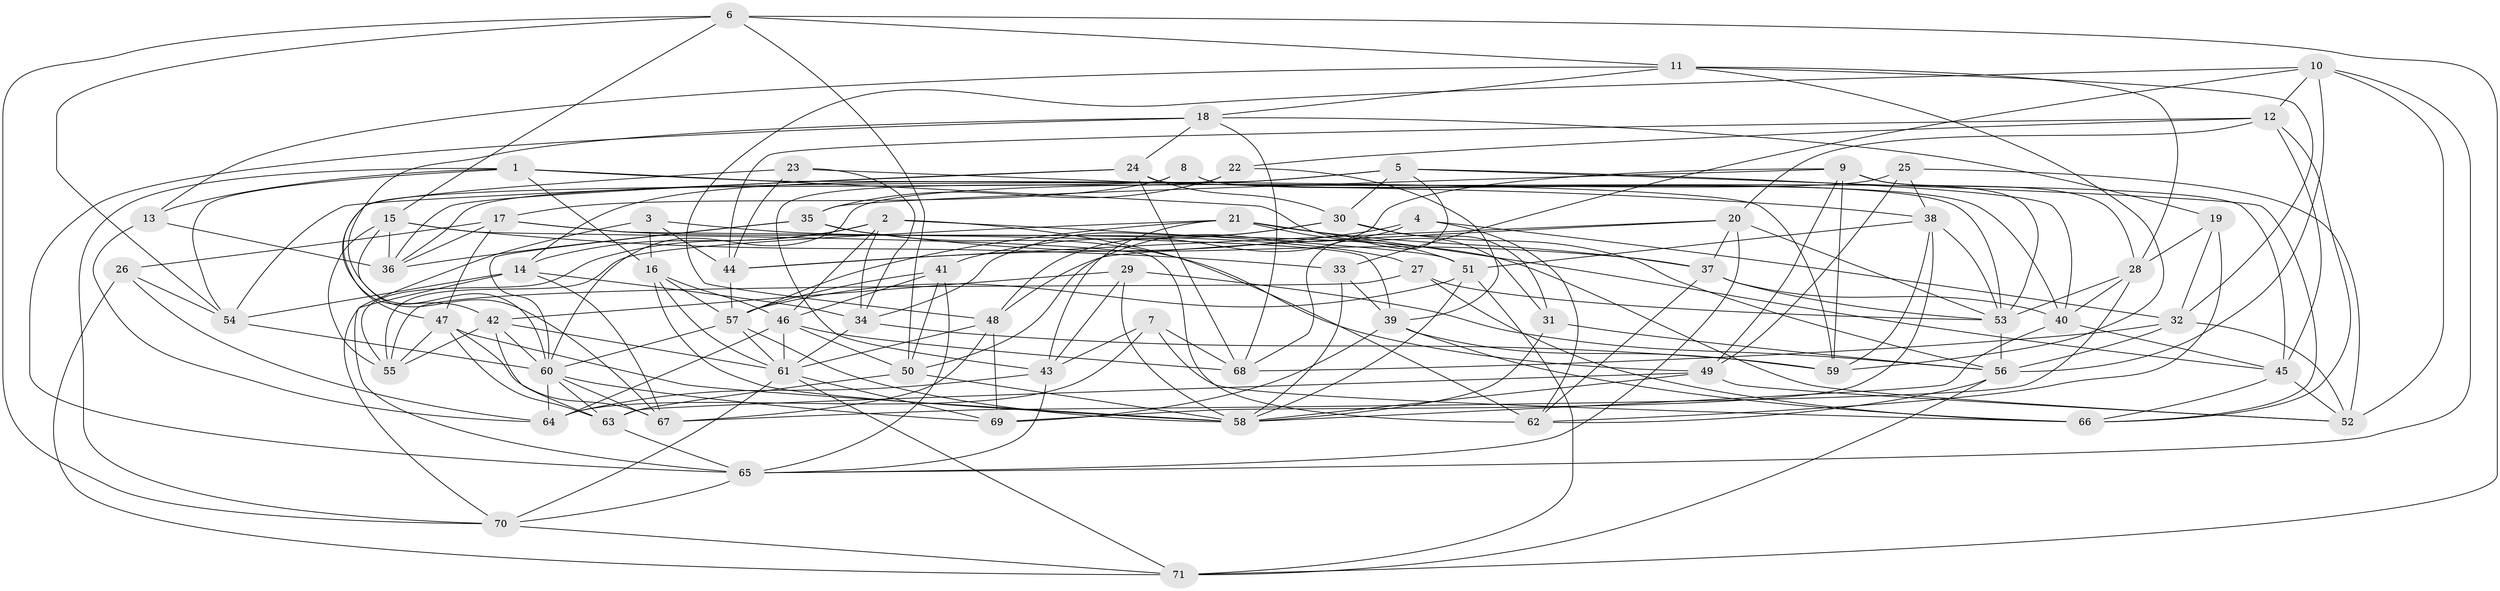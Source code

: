 // original degree distribution, {4: 1.0}
// Generated by graph-tools (version 1.1) at 2025/50/03/09/25 03:50:50]
// undirected, 71 vertices, 208 edges
graph export_dot {
graph [start="1"]
  node [color=gray90,style=filled];
  1;
  2;
  3;
  4;
  5;
  6;
  7;
  8;
  9;
  10;
  11;
  12;
  13;
  14;
  15;
  16;
  17;
  18;
  19;
  20;
  21;
  22;
  23;
  24;
  25;
  26;
  27;
  28;
  29;
  30;
  31;
  32;
  33;
  34;
  35;
  36;
  37;
  38;
  39;
  40;
  41;
  42;
  43;
  44;
  45;
  46;
  47;
  48;
  49;
  50;
  51;
  52;
  53;
  54;
  55;
  56;
  57;
  58;
  59;
  60;
  61;
  62;
  63;
  64;
  65;
  66;
  67;
  68;
  69;
  70;
  71;
  1 -- 13 [weight=1.0];
  1 -- 16 [weight=1.0];
  1 -- 31 [weight=1.0];
  1 -- 54 [weight=1.0];
  1 -- 59 [weight=1.0];
  1 -- 70 [weight=1.0];
  2 -- 14 [weight=1.0];
  2 -- 34 [weight=1.0];
  2 -- 46 [weight=1.0];
  2 -- 51 [weight=1.0];
  2 -- 55 [weight=1.0];
  2 -- 62 [weight=1.0];
  3 -- 16 [weight=1.0];
  3 -- 44 [weight=1.0];
  3 -- 52 [weight=1.0];
  3 -- 65 [weight=1.0];
  4 -- 32 [weight=1.0];
  4 -- 44 [weight=1.0];
  4 -- 50 [weight=1.0];
  4 -- 62 [weight=1.0];
  5 -- 14 [weight=1.0];
  5 -- 30 [weight=1.0];
  5 -- 36 [weight=1.0];
  5 -- 40 [weight=1.0];
  5 -- 66 [weight=1.0];
  5 -- 68 [weight=1.0];
  6 -- 11 [weight=1.0];
  6 -- 15 [weight=1.0];
  6 -- 50 [weight=1.0];
  6 -- 54 [weight=1.0];
  6 -- 70 [weight=1.0];
  6 -- 71 [weight=1.0];
  7 -- 43 [weight=1.0];
  7 -- 64 [weight=1.0];
  7 -- 66 [weight=1.0];
  7 -- 68 [weight=1.0];
  8 -- 17 [weight=1.0];
  8 -- 40 [weight=1.0];
  8 -- 47 [weight=1.0];
  8 -- 53 [weight=1.0];
  9 -- 28 [weight=1.0];
  9 -- 35 [weight=1.0];
  9 -- 48 [weight=1.0];
  9 -- 49 [weight=1.0];
  9 -- 53 [weight=1.0];
  9 -- 59 [weight=1.0];
  10 -- 12 [weight=1.0];
  10 -- 33 [weight=1.0];
  10 -- 48 [weight=1.0];
  10 -- 52 [weight=1.0];
  10 -- 56 [weight=1.0];
  10 -- 65 [weight=1.0];
  11 -- 13 [weight=1.0];
  11 -- 18 [weight=1.0];
  11 -- 28 [weight=1.0];
  11 -- 32 [weight=1.0];
  11 -- 59 [weight=1.0];
  12 -- 20 [weight=1.0];
  12 -- 22 [weight=1.0];
  12 -- 44 [weight=1.0];
  12 -- 45 [weight=1.0];
  12 -- 66 [weight=1.0];
  13 -- 36 [weight=1.0];
  13 -- 64 [weight=1.0];
  14 -- 34 [weight=1.0];
  14 -- 54 [weight=1.0];
  14 -- 67 [weight=1.0];
  14 -- 70 [weight=1.0];
  15 -- 33 [weight=1.0];
  15 -- 36 [weight=1.0];
  15 -- 55 [weight=1.0];
  15 -- 60 [weight=1.0];
  15 -- 62 [weight=1.0];
  16 -- 46 [weight=1.0];
  16 -- 57 [weight=1.0];
  16 -- 58 [weight=1.0];
  16 -- 61 [weight=1.0];
  17 -- 26 [weight=1.0];
  17 -- 27 [weight=1.0];
  17 -- 36 [weight=1.0];
  17 -- 39 [weight=1.0];
  17 -- 47 [weight=1.0];
  18 -- 19 [weight=1.0];
  18 -- 24 [weight=1.0];
  18 -- 65 [weight=1.0];
  18 -- 67 [weight=1.0];
  18 -- 68 [weight=1.0];
  19 -- 28 [weight=1.0];
  19 -- 32 [weight=1.0];
  19 -- 62 [weight=1.0];
  20 -- 37 [weight=1.0];
  20 -- 44 [weight=1.0];
  20 -- 48 [weight=1.0];
  20 -- 53 [weight=1.0];
  20 -- 65 [weight=1.0];
  21 -- 37 [weight=1.0];
  21 -- 43 [weight=1.0];
  21 -- 45 [weight=1.0];
  21 -- 51 [weight=1.0];
  21 -- 55 [weight=1.0];
  21 -- 57 [weight=1.0];
  22 -- 35 [weight=1.0];
  22 -- 39 [weight=1.0];
  22 -- 43 [weight=1.0];
  23 -- 34 [weight=1.0];
  23 -- 38 [weight=1.0];
  23 -- 42 [weight=1.0];
  23 -- 44 [weight=1.0];
  24 -- 30 [weight=1.0];
  24 -- 36 [weight=1.0];
  24 -- 45 [weight=1.0];
  24 -- 54 [weight=1.0];
  24 -- 68 [weight=1.0];
  25 -- 38 [weight=1.0];
  25 -- 49 [weight=1.0];
  25 -- 52 [weight=1.0];
  25 -- 60 [weight=1.0];
  26 -- 54 [weight=1.0];
  26 -- 64 [weight=1.0];
  26 -- 71 [weight=1.0];
  27 -- 53 [weight=1.0];
  27 -- 55 [weight=1.0];
  27 -- 66 [weight=1.0];
  28 -- 40 [weight=1.0];
  28 -- 53 [weight=1.0];
  28 -- 67 [weight=1.0];
  29 -- 42 [weight=1.0];
  29 -- 43 [weight=1.0];
  29 -- 56 [weight=1.0];
  29 -- 58 [weight=1.0];
  30 -- 31 [weight=1.0];
  30 -- 34 [weight=1.0];
  30 -- 41 [weight=1.0];
  30 -- 56 [weight=1.0];
  31 -- 56 [weight=1.0];
  31 -- 58 [weight=1.0];
  32 -- 52 [weight=1.0];
  32 -- 56 [weight=1.0];
  32 -- 68 [weight=1.0];
  33 -- 39 [weight=1.0];
  33 -- 58 [weight=1.0];
  34 -- 59 [weight=1.0];
  34 -- 61 [weight=1.0];
  35 -- 36 [weight=1.0];
  35 -- 37 [weight=1.0];
  35 -- 49 [weight=1.0];
  35 -- 60 [weight=1.0];
  37 -- 40 [weight=1.0];
  37 -- 53 [weight=1.0];
  37 -- 62 [weight=1.0];
  38 -- 51 [weight=1.0];
  38 -- 53 [weight=1.0];
  38 -- 59 [weight=1.0];
  38 -- 69 [weight=1.0];
  39 -- 59 [weight=1.0];
  39 -- 66 [weight=1.0];
  39 -- 69 [weight=1.0];
  40 -- 45 [weight=1.0];
  40 -- 58 [weight=1.0];
  41 -- 46 [weight=2.0];
  41 -- 50 [weight=1.0];
  41 -- 57 [weight=1.0];
  41 -- 65 [weight=1.0];
  42 -- 55 [weight=1.0];
  42 -- 60 [weight=1.0];
  42 -- 61 [weight=1.0];
  42 -- 63 [weight=1.0];
  43 -- 64 [weight=1.0];
  43 -- 65 [weight=1.0];
  44 -- 57 [weight=1.0];
  45 -- 52 [weight=1.0];
  45 -- 66 [weight=1.0];
  46 -- 50 [weight=1.0];
  46 -- 61 [weight=1.0];
  46 -- 64 [weight=1.0];
  46 -- 68 [weight=1.0];
  47 -- 55 [weight=1.0];
  47 -- 58 [weight=1.0];
  47 -- 63 [weight=1.0];
  47 -- 67 [weight=1.0];
  48 -- 61 [weight=1.0];
  48 -- 67 [weight=1.0];
  48 -- 69 [weight=1.0];
  49 -- 52 [weight=1.0];
  49 -- 58 [weight=1.0];
  49 -- 63 [weight=1.0];
  50 -- 58 [weight=1.0];
  50 -- 63 [weight=1.0];
  51 -- 57 [weight=1.0];
  51 -- 58 [weight=1.0];
  51 -- 71 [weight=1.0];
  53 -- 56 [weight=1.0];
  54 -- 60 [weight=1.0];
  56 -- 62 [weight=1.0];
  56 -- 71 [weight=1.0];
  57 -- 58 [weight=1.0];
  57 -- 60 [weight=1.0];
  57 -- 61 [weight=1.0];
  60 -- 63 [weight=1.0];
  60 -- 64 [weight=1.0];
  60 -- 67 [weight=1.0];
  60 -- 69 [weight=1.0];
  61 -- 69 [weight=2.0];
  61 -- 70 [weight=1.0];
  61 -- 71 [weight=1.0];
  63 -- 65 [weight=1.0];
  65 -- 70 [weight=1.0];
  70 -- 71 [weight=1.0];
}
